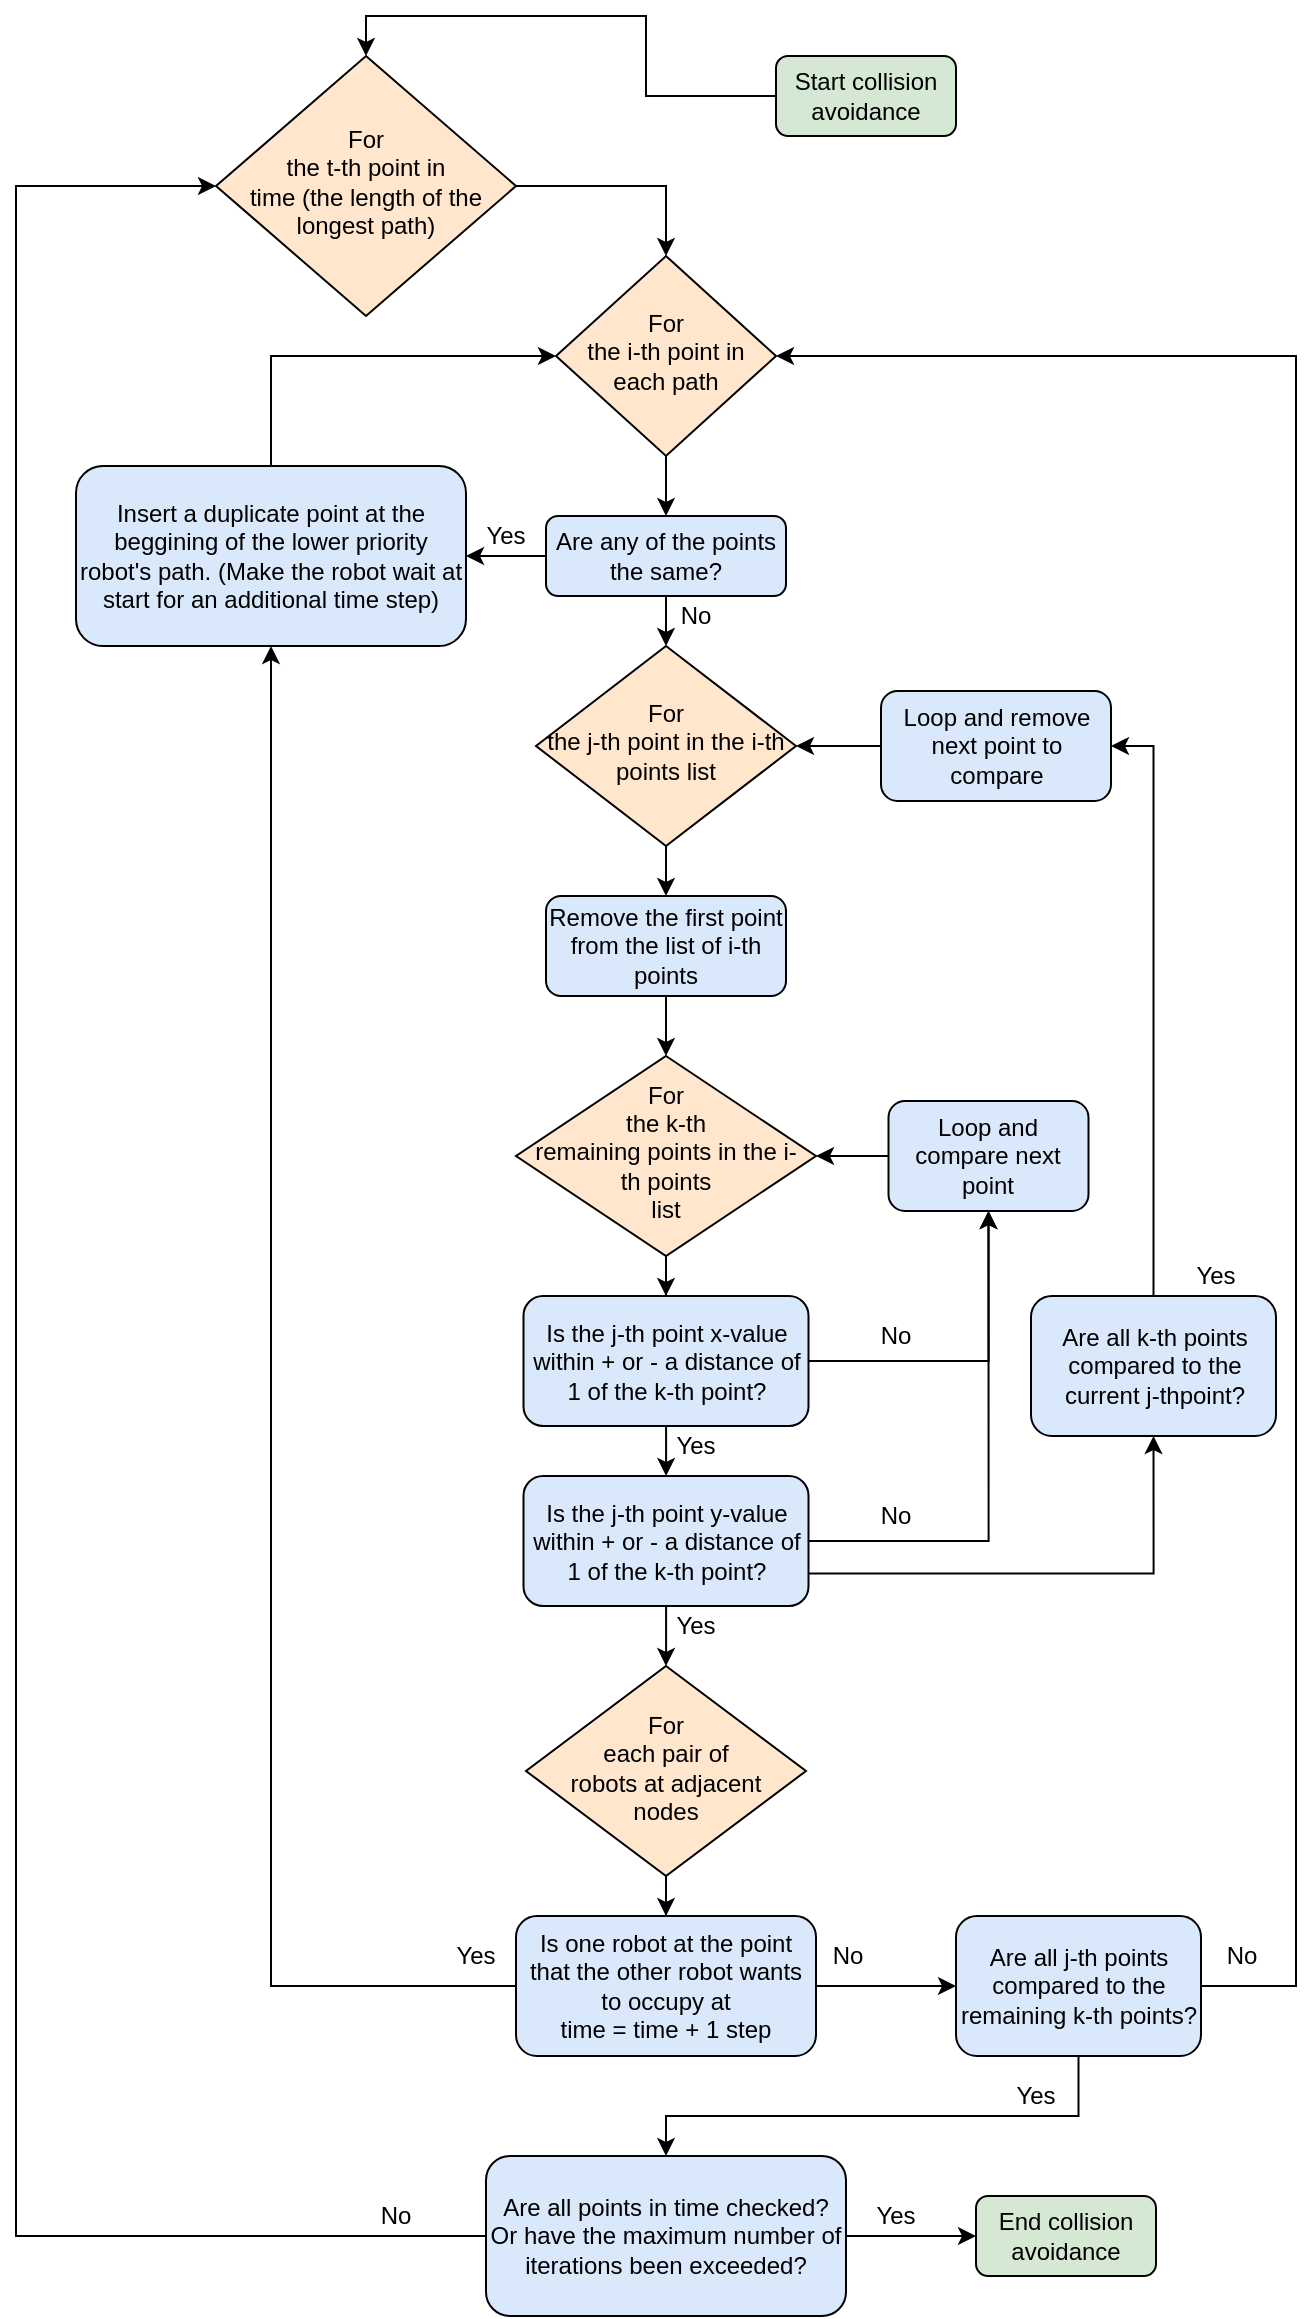 <mxfile version="13.5.6" type="device"><diagram id="C5RBs43oDa-KdzZeNtuy" name="Page-1"><mxGraphModel dx="1127" dy="682" grid="1" gridSize="10" guides="1" tooltips="1" connect="1" arrows="1" fold="1" page="1" pageScale="1" pageWidth="827" pageHeight="1169" math="0" shadow="0"><root><mxCell id="WIyWlLk6GJQsqaUBKTNV-0"/><mxCell id="WIyWlLk6GJQsqaUBKTNV-1" parent="WIyWlLk6GJQsqaUBKTNV-0"/><mxCell id="QpSsNMMfmpBdl-9usE7_-47" value="" style="edgeStyle=orthogonalEdgeStyle;rounded=0;orthogonalLoop=1;jettySize=auto;html=1;" edge="1" parent="WIyWlLk6GJQsqaUBKTNV-1" source="QpSsNMMfmpBdl-9usE7_-28" target="QpSsNMMfmpBdl-9usE7_-36"><mxGeometry relative="1" as="geometry"/></mxCell><mxCell id="QpSsNMMfmpBdl-9usE7_-63" style="edgeStyle=orthogonalEdgeStyle;rounded=0;orthogonalLoop=1;jettySize=auto;html=1;entryX=1;entryY=0.5;entryDx=0;entryDy=0;" edge="1" parent="WIyWlLk6GJQsqaUBKTNV-1" source="QpSsNMMfmpBdl-9usE7_-28" target="QpSsNMMfmpBdl-9usE7_-31"><mxGeometry relative="1" as="geometry"/></mxCell><mxCell id="QpSsNMMfmpBdl-9usE7_-28" value="Are any of the points the same?" style="rounded=1;whiteSpace=wrap;html=1;fontSize=12;glass=0;strokeWidth=1;shadow=0;fillColor=#dae8fc;" vertex="1" parent="WIyWlLk6GJQsqaUBKTNV-1"><mxGeometry x="325" y="259" width="120" height="40" as="geometry"/></mxCell><mxCell id="QpSsNMMfmpBdl-9usE7_-30" value="" style="edgeStyle=orthogonalEdgeStyle;rounded=0;orthogonalLoop=1;jettySize=auto;html=1;" edge="1" parent="WIyWlLk6GJQsqaUBKTNV-1" source="QpSsNMMfmpBdl-9usE7_-29" target="QpSsNMMfmpBdl-9usE7_-28"><mxGeometry relative="1" as="geometry"/></mxCell><mxCell id="QpSsNMMfmpBdl-9usE7_-29" value="&lt;div&gt;For&lt;/div&gt;&lt;div&gt;the i-th point in each path&lt;/div&gt;" style="rhombus;whiteSpace=wrap;html=1;shadow=0;fontFamily=Helvetica;fontSize=12;align=center;strokeWidth=1;spacing=6;spacingTop=-4;fillColor=#ffe6cc;" vertex="1" parent="WIyWlLk6GJQsqaUBKTNV-1"><mxGeometry x="330" y="129" width="110" height="100" as="geometry"/></mxCell><mxCell id="QpSsNMMfmpBdl-9usE7_-96" style="edgeStyle=orthogonalEdgeStyle;rounded=0;orthogonalLoop=1;jettySize=auto;html=1;entryX=0;entryY=0.5;entryDx=0;entryDy=0;" edge="1" parent="WIyWlLk6GJQsqaUBKTNV-1" source="QpSsNMMfmpBdl-9usE7_-31" target="QpSsNMMfmpBdl-9usE7_-29"><mxGeometry relative="1" as="geometry"><Array as="points"><mxPoint x="188" y="179"/></Array></mxGeometry></mxCell><mxCell id="QpSsNMMfmpBdl-9usE7_-31" value="Insert a duplicate point at the beggining of the lower priority robot's path. (Make the robot wait at start for an additional time step)" style="rounded=1;whiteSpace=wrap;html=1;fontSize=12;glass=0;strokeWidth=1;shadow=0;fillColor=#dae8fc;" vertex="1" parent="WIyWlLk6GJQsqaUBKTNV-1"><mxGeometry x="90" y="234" width="195" height="90" as="geometry"/></mxCell><mxCell id="QpSsNMMfmpBdl-9usE7_-54" value="" style="edgeStyle=orthogonalEdgeStyle;rounded=0;orthogonalLoop=1;jettySize=auto;html=1;entryX=0.5;entryY=0;entryDx=0;entryDy=0;" edge="1" parent="WIyWlLk6GJQsqaUBKTNV-1" source="QpSsNMMfmpBdl-9usE7_-34" target="QpSsNMMfmpBdl-9usE7_-52"><mxGeometry relative="1" as="geometry"><mxPoint x="385" y="584" as="targetPoint"/></mxGeometry></mxCell><mxCell id="QpSsNMMfmpBdl-9usE7_-34" value="Remove the first point from the list of i-th points" style="rounded=1;whiteSpace=wrap;html=1;fontSize=12;glass=0;strokeWidth=1;shadow=0;fillColor=#dae8fc;" vertex="1" parent="WIyWlLk6GJQsqaUBKTNV-1"><mxGeometry x="325" y="449" width="120" height="50" as="geometry"/></mxCell><mxCell id="QpSsNMMfmpBdl-9usE7_-51" value="" style="edgeStyle=orthogonalEdgeStyle;rounded=0;orthogonalLoop=1;jettySize=auto;html=1;" edge="1" parent="WIyWlLk6GJQsqaUBKTNV-1" source="QpSsNMMfmpBdl-9usE7_-36" target="QpSsNMMfmpBdl-9usE7_-34"><mxGeometry relative="1" as="geometry"/></mxCell><mxCell id="QpSsNMMfmpBdl-9usE7_-36" value="&lt;div&gt;For&lt;/div&gt;&lt;div&gt;the j-th point in the i-th points list&lt;/div&gt;" style="rhombus;whiteSpace=wrap;html=1;shadow=0;fontFamily=Helvetica;fontSize=12;align=center;strokeWidth=1;spacing=6;spacingTop=-4;fillColor=#ffe6cc;" vertex="1" parent="WIyWlLk6GJQsqaUBKTNV-1"><mxGeometry x="320" y="324" width="130" height="100" as="geometry"/></mxCell><mxCell id="QpSsNMMfmpBdl-9usE7_-45" value="" style="edgeStyle=orthogonalEdgeStyle;rounded=0;orthogonalLoop=1;jettySize=auto;html=1;" edge="1" parent="WIyWlLk6GJQsqaUBKTNV-1" source="QpSsNMMfmpBdl-9usE7_-37" target="QpSsNMMfmpBdl-9usE7_-38"><mxGeometry relative="1" as="geometry"/></mxCell><mxCell id="QpSsNMMfmpBdl-9usE7_-76" style="edgeStyle=orthogonalEdgeStyle;rounded=0;orthogonalLoop=1;jettySize=auto;html=1;entryX=0.5;entryY=1;entryDx=0;entryDy=0;" edge="1" parent="WIyWlLk6GJQsqaUBKTNV-1" source="QpSsNMMfmpBdl-9usE7_-37" target="QpSsNMMfmpBdl-9usE7_-55"><mxGeometry relative="1" as="geometry"><mxPoint x="540" y="682" as="targetPoint"/></mxGeometry></mxCell><mxCell id="QpSsNMMfmpBdl-9usE7_-37" value="Is the j-th point x-value within + or - a distance of 1 of the k-th point?" style="rounded=1;whiteSpace=wrap;html=1;fontSize=12;glass=0;strokeWidth=1;shadow=0;fillColor=#dae8fc;" vertex="1" parent="WIyWlLk6GJQsqaUBKTNV-1"><mxGeometry x="313.75" y="649" width="142.5" height="65" as="geometry"/></mxCell><mxCell id="QpSsNMMfmpBdl-9usE7_-60" style="edgeStyle=orthogonalEdgeStyle;rounded=0;orthogonalLoop=1;jettySize=auto;html=1;entryX=0.5;entryY=0;entryDx=0;entryDy=0;" edge="1" parent="WIyWlLk6GJQsqaUBKTNV-1" source="QpSsNMMfmpBdl-9usE7_-38" target="QpSsNMMfmpBdl-9usE7_-57"><mxGeometry relative="1" as="geometry"/></mxCell><mxCell id="QpSsNMMfmpBdl-9usE7_-75" style="edgeStyle=orthogonalEdgeStyle;rounded=0;orthogonalLoop=1;jettySize=auto;html=1;entryX=0.5;entryY=1;entryDx=0;entryDy=0;" edge="1" parent="WIyWlLk6GJQsqaUBKTNV-1" source="QpSsNMMfmpBdl-9usE7_-38" target="QpSsNMMfmpBdl-9usE7_-55"><mxGeometry relative="1" as="geometry"/></mxCell><mxCell id="QpSsNMMfmpBdl-9usE7_-80" style="edgeStyle=orthogonalEdgeStyle;rounded=0;orthogonalLoop=1;jettySize=auto;html=1;entryX=0.5;entryY=1;entryDx=0;entryDy=0;exitX=1;exitY=0.75;exitDx=0;exitDy=0;" edge="1" parent="WIyWlLk6GJQsqaUBKTNV-1" source="QpSsNMMfmpBdl-9usE7_-38" target="QpSsNMMfmpBdl-9usE7_-81"><mxGeometry relative="1" as="geometry"><mxPoint x="650" y="771.5" as="targetPoint"/></mxGeometry></mxCell><mxCell id="QpSsNMMfmpBdl-9usE7_-38" value="Is the j-th point y-value within + or - a distance of 1 of the k-th point?" style="rounded=1;whiteSpace=wrap;html=1;fontSize=12;glass=0;strokeWidth=1;shadow=0;fillColor=#dae8fc;" vertex="1" parent="WIyWlLk6GJQsqaUBKTNV-1"><mxGeometry x="313.75" y="739" width="142.5" height="65" as="geometry"/></mxCell><mxCell id="QpSsNMMfmpBdl-9usE7_-85" style="edgeStyle=orthogonalEdgeStyle;rounded=0;orthogonalLoop=1;jettySize=auto;html=1;entryX=0.5;entryY=1;entryDx=0;entryDy=0;" edge="1" parent="WIyWlLk6GJQsqaUBKTNV-1" source="QpSsNMMfmpBdl-9usE7_-39" target="QpSsNMMfmpBdl-9usE7_-31"><mxGeometry relative="1" as="geometry"><mxPoint x="150" y="689" as="targetPoint"/></mxGeometry></mxCell><mxCell id="QpSsNMMfmpBdl-9usE7_-86" style="edgeStyle=orthogonalEdgeStyle;rounded=0;orthogonalLoop=1;jettySize=auto;html=1;entryX=0;entryY=0.5;entryDx=0;entryDy=0;" edge="1" parent="WIyWlLk6GJQsqaUBKTNV-1" source="QpSsNMMfmpBdl-9usE7_-39" target="QpSsNMMfmpBdl-9usE7_-83"><mxGeometry relative="1" as="geometry"/></mxCell><mxCell id="QpSsNMMfmpBdl-9usE7_-39" value="&lt;div&gt;Is one robot at the point that the other robot wants to occupy at &lt;br&gt;&lt;/div&gt;&lt;div&gt;time = time + 1 step&lt;/div&gt;" style="rounded=1;whiteSpace=wrap;html=1;fontSize=12;glass=0;strokeWidth=1;shadow=0;fillColor=#dae8fc;" vertex="1" parent="WIyWlLk6GJQsqaUBKTNV-1"><mxGeometry x="310" y="959" width="150" height="70" as="geometry"/></mxCell><mxCell id="QpSsNMMfmpBdl-9usE7_-59" style="edgeStyle=orthogonalEdgeStyle;rounded=0;orthogonalLoop=1;jettySize=auto;html=1;entryX=0.5;entryY=0;entryDx=0;entryDy=0;" edge="1" parent="WIyWlLk6GJQsqaUBKTNV-1" source="QpSsNMMfmpBdl-9usE7_-52" target="QpSsNMMfmpBdl-9usE7_-37"><mxGeometry relative="1" as="geometry"/></mxCell><mxCell id="QpSsNMMfmpBdl-9usE7_-52" value="&lt;div&gt;For&lt;/div&gt;&lt;div&gt;the k-th&lt;br&gt;&lt;/div&gt;&lt;div&gt;remaining points in the i-th points&lt;/div&gt;&lt;div&gt;list&lt;/div&gt;" style="rhombus;whiteSpace=wrap;html=1;shadow=0;fontFamily=Helvetica;fontSize=12;align=center;strokeWidth=1;spacing=6;spacingTop=-4;fillColor=#ffe6cc;" vertex="1" parent="WIyWlLk6GJQsqaUBKTNV-1"><mxGeometry x="310" y="529" width="150" height="100" as="geometry"/></mxCell><mxCell id="QpSsNMMfmpBdl-9usE7_-62" style="edgeStyle=orthogonalEdgeStyle;rounded=0;orthogonalLoop=1;jettySize=auto;html=1;entryX=1;entryY=0.5;entryDx=0;entryDy=0;" edge="1" parent="WIyWlLk6GJQsqaUBKTNV-1" source="QpSsNMMfmpBdl-9usE7_-55" target="QpSsNMMfmpBdl-9usE7_-52"><mxGeometry relative="1" as="geometry"/></mxCell><mxCell id="QpSsNMMfmpBdl-9usE7_-55" value="Loop and compare next point " style="rounded=1;whiteSpace=wrap;html=1;fontSize=12;glass=0;strokeWidth=1;shadow=0;fillColor=#dae8fc;" vertex="1" parent="WIyWlLk6GJQsqaUBKTNV-1"><mxGeometry x="496.25" y="551.5" width="100" height="55" as="geometry"/></mxCell><mxCell id="QpSsNMMfmpBdl-9usE7_-61" style="edgeStyle=orthogonalEdgeStyle;rounded=0;orthogonalLoop=1;jettySize=auto;html=1;entryX=0.5;entryY=0;entryDx=0;entryDy=0;" edge="1" parent="WIyWlLk6GJQsqaUBKTNV-1" source="QpSsNMMfmpBdl-9usE7_-57" target="QpSsNMMfmpBdl-9usE7_-39"><mxGeometry relative="1" as="geometry"/></mxCell><mxCell id="QpSsNMMfmpBdl-9usE7_-57" value="&lt;div&gt;For&lt;/div&gt;&lt;div&gt;each pair of &lt;br&gt;&lt;/div&gt;&lt;div&gt;robots at adjacent&lt;/div&gt;&lt;div&gt;nodes&lt;/div&gt;" style="rhombus;whiteSpace=wrap;html=1;shadow=0;fontFamily=Helvetica;fontSize=12;align=center;strokeWidth=1;spacing=6;spacingTop=-4;fillColor=#ffe6cc;" vertex="1" parent="WIyWlLk6GJQsqaUBKTNV-1"><mxGeometry x="315" y="834" width="140" height="105" as="geometry"/></mxCell><mxCell id="QpSsNMMfmpBdl-9usE7_-88" style="edgeStyle=orthogonalEdgeStyle;rounded=0;orthogonalLoop=1;jettySize=auto;html=1;entryX=0.5;entryY=0;entryDx=0;entryDy=0;" edge="1" parent="WIyWlLk6GJQsqaUBKTNV-1" source="QpSsNMMfmpBdl-9usE7_-65" target="QpSsNMMfmpBdl-9usE7_-29"><mxGeometry relative="1" as="geometry"/></mxCell><mxCell id="QpSsNMMfmpBdl-9usE7_-65" value="&lt;div&gt;For&lt;/div&gt;&lt;div&gt;the t-th point in&lt;/div&gt;&lt;div&gt; time (the length of the longest path)&lt;br&gt;&lt;/div&gt;" style="rhombus;whiteSpace=wrap;html=1;shadow=0;fontFamily=Helvetica;fontSize=12;align=center;strokeWidth=1;spacing=6;spacingTop=-4;fillColor=#ffe6cc;" vertex="1" parent="WIyWlLk6GJQsqaUBKTNV-1"><mxGeometry x="160" y="29" width="150" height="130" as="geometry"/></mxCell><mxCell id="QpSsNMMfmpBdl-9usE7_-66" value="No" style="text;html=1;strokeColor=none;fillColor=none;align=center;verticalAlign=middle;whiteSpace=wrap;rounded=0;" vertex="1" parent="WIyWlLk6GJQsqaUBKTNV-1"><mxGeometry x="456.25" y="969" width="40" height="20" as="geometry"/></mxCell><mxCell id="QpSsNMMfmpBdl-9usE7_-67" value="Yes" style="text;html=1;strokeColor=none;fillColor=none;align=center;verticalAlign=middle;whiteSpace=wrap;rounded=0;" vertex="1" parent="WIyWlLk6GJQsqaUBKTNV-1"><mxGeometry x="270" y="969" width="40" height="20" as="geometry"/></mxCell><mxCell id="QpSsNMMfmpBdl-9usE7_-68" value="Yes" style="text;html=1;strokeColor=none;fillColor=none;align=center;verticalAlign=middle;whiteSpace=wrap;rounded=0;" vertex="1" parent="WIyWlLk6GJQsqaUBKTNV-1"><mxGeometry x="640" y="629" width="40" height="20" as="geometry"/></mxCell><mxCell id="QpSsNMMfmpBdl-9usE7_-69" value="No" style="text;html=1;strokeColor=none;fillColor=none;align=center;verticalAlign=middle;whiteSpace=wrap;rounded=0;" vertex="1" parent="WIyWlLk6GJQsqaUBKTNV-1"><mxGeometry x="480" y="749" width="40" height="20" as="geometry"/></mxCell><mxCell id="QpSsNMMfmpBdl-9usE7_-70" value="No" style="text;html=1;strokeColor=none;fillColor=none;align=center;verticalAlign=middle;whiteSpace=wrap;rounded=0;" vertex="1" parent="WIyWlLk6GJQsqaUBKTNV-1"><mxGeometry x="380" y="299" width="40" height="20" as="geometry"/></mxCell><mxCell id="QpSsNMMfmpBdl-9usE7_-71" value="Yes" style="text;html=1;strokeColor=none;fillColor=none;align=center;verticalAlign=middle;whiteSpace=wrap;rounded=0;" vertex="1" parent="WIyWlLk6GJQsqaUBKTNV-1"><mxGeometry x="285" y="259" width="40" height="20" as="geometry"/></mxCell><mxCell id="QpSsNMMfmpBdl-9usE7_-72" value="Yes" style="text;html=1;strokeColor=none;fillColor=none;align=center;verticalAlign=middle;whiteSpace=wrap;rounded=0;" vertex="1" parent="WIyWlLk6GJQsqaUBKTNV-1"><mxGeometry x="380" y="804" width="40" height="20" as="geometry"/></mxCell><mxCell id="QpSsNMMfmpBdl-9usE7_-73" value="Yes" style="text;html=1;strokeColor=none;fillColor=none;align=center;verticalAlign=middle;whiteSpace=wrap;rounded=0;" vertex="1" parent="WIyWlLk6GJQsqaUBKTNV-1"><mxGeometry x="380" y="714" width="40" height="20" as="geometry"/></mxCell><mxCell id="QpSsNMMfmpBdl-9usE7_-77" value="No" style="text;html=1;strokeColor=none;fillColor=none;align=center;verticalAlign=middle;whiteSpace=wrap;rounded=0;" vertex="1" parent="WIyWlLk6GJQsqaUBKTNV-1"><mxGeometry x="480" y="659" width="40" height="20" as="geometry"/></mxCell><mxCell id="QpSsNMMfmpBdl-9usE7_-79" style="edgeStyle=orthogonalEdgeStyle;rounded=0;orthogonalLoop=1;jettySize=auto;html=1;entryX=1;entryY=0.5;entryDx=0;entryDy=0;" edge="1" parent="WIyWlLk6GJQsqaUBKTNV-1" source="QpSsNMMfmpBdl-9usE7_-78" target="QpSsNMMfmpBdl-9usE7_-36"><mxGeometry relative="1" as="geometry"/></mxCell><mxCell id="QpSsNMMfmpBdl-9usE7_-78" value="Loop and remove next point to compare" style="rounded=1;whiteSpace=wrap;html=1;fontSize=12;glass=0;strokeWidth=1;shadow=0;fillColor=#dae8fc;" vertex="1" parent="WIyWlLk6GJQsqaUBKTNV-1"><mxGeometry x="492.5" y="346.5" width="115" height="55" as="geometry"/></mxCell><mxCell id="QpSsNMMfmpBdl-9usE7_-82" style="edgeStyle=orthogonalEdgeStyle;rounded=0;orthogonalLoop=1;jettySize=auto;html=1;entryX=1;entryY=0.5;entryDx=0;entryDy=0;" edge="1" parent="WIyWlLk6GJQsqaUBKTNV-1" source="QpSsNMMfmpBdl-9usE7_-81" target="QpSsNMMfmpBdl-9usE7_-78"><mxGeometry relative="1" as="geometry"/></mxCell><mxCell id="QpSsNMMfmpBdl-9usE7_-81" value="Are all k-th points compared to the current j-thpoint?" style="rounded=1;whiteSpace=wrap;html=1;fontSize=12;glass=0;strokeWidth=1;shadow=0;fillColor=#dae8fc;" vertex="1" parent="WIyWlLk6GJQsqaUBKTNV-1"><mxGeometry x="567.5" y="649" width="122.5" height="70" as="geometry"/></mxCell><mxCell id="QpSsNMMfmpBdl-9usE7_-84" style="edgeStyle=orthogonalEdgeStyle;rounded=0;orthogonalLoop=1;jettySize=auto;html=1;entryX=1;entryY=0.5;entryDx=0;entryDy=0;" edge="1" parent="WIyWlLk6GJQsqaUBKTNV-1" source="QpSsNMMfmpBdl-9usE7_-83" target="QpSsNMMfmpBdl-9usE7_-29"><mxGeometry relative="1" as="geometry"><mxPoint x="722.75" y="419" as="targetPoint"/><Array as="points"><mxPoint x="700" y="994"/><mxPoint x="700" y="179"/></Array></mxGeometry></mxCell><mxCell id="QpSsNMMfmpBdl-9usE7_-90" style="edgeStyle=orthogonalEdgeStyle;rounded=0;orthogonalLoop=1;jettySize=auto;html=1;entryX=0.5;entryY=0;entryDx=0;entryDy=0;" edge="1" parent="WIyWlLk6GJQsqaUBKTNV-1" source="QpSsNMMfmpBdl-9usE7_-83" target="QpSsNMMfmpBdl-9usE7_-89"><mxGeometry relative="1" as="geometry"><Array as="points"><mxPoint x="591" y="1059"/><mxPoint x="385" y="1059"/></Array></mxGeometry></mxCell><mxCell id="QpSsNMMfmpBdl-9usE7_-83" value="Are all j-th points compared to the remaining k-th points?" style="rounded=1;whiteSpace=wrap;html=1;fontSize=12;glass=0;strokeWidth=1;shadow=0;fillColor=#dae8fc;" vertex="1" parent="WIyWlLk6GJQsqaUBKTNV-1"><mxGeometry x="530" y="959" width="122.5" height="70" as="geometry"/></mxCell><mxCell id="QpSsNMMfmpBdl-9usE7_-87" value="No" style="text;html=1;strokeColor=none;fillColor=none;align=center;verticalAlign=middle;whiteSpace=wrap;rounded=0;" vertex="1" parent="WIyWlLk6GJQsqaUBKTNV-1"><mxGeometry x="652.5" y="969" width="40" height="20" as="geometry"/></mxCell><mxCell id="QpSsNMMfmpBdl-9usE7_-93" value="" style="edgeStyle=orthogonalEdgeStyle;rounded=0;orthogonalLoop=1;jettySize=auto;html=1;" edge="1" parent="WIyWlLk6GJQsqaUBKTNV-1" source="QpSsNMMfmpBdl-9usE7_-89" target="QpSsNMMfmpBdl-9usE7_-92"><mxGeometry relative="1" as="geometry"/></mxCell><mxCell id="QpSsNMMfmpBdl-9usE7_-95" style="edgeStyle=orthogonalEdgeStyle;rounded=0;orthogonalLoop=1;jettySize=auto;html=1;entryX=0;entryY=0.5;entryDx=0;entryDy=0;" edge="1" parent="WIyWlLk6GJQsqaUBKTNV-1" source="QpSsNMMfmpBdl-9usE7_-89" target="QpSsNMMfmpBdl-9usE7_-65"><mxGeometry relative="1" as="geometry"><mxPoint x="130" y="521" as="targetPoint"/><Array as="points"><mxPoint x="60" y="1119"/><mxPoint x="60" y="94"/></Array></mxGeometry></mxCell><mxCell id="QpSsNMMfmpBdl-9usE7_-89" value="Are all points in time checked? Or have the maximum number of iterations been exceeded?" style="rounded=1;whiteSpace=wrap;html=1;fontSize=12;glass=0;strokeWidth=1;shadow=0;fillColor=#dae8fc;" vertex="1" parent="WIyWlLk6GJQsqaUBKTNV-1"><mxGeometry x="295" y="1079" width="180" height="80" as="geometry"/></mxCell><mxCell id="QpSsNMMfmpBdl-9usE7_-91" value="Yes" style="text;html=1;strokeColor=none;fillColor=none;align=center;verticalAlign=middle;whiteSpace=wrap;rounded=0;" vertex="1" parent="WIyWlLk6GJQsqaUBKTNV-1"><mxGeometry x="550" y="1039" width="40" height="20" as="geometry"/></mxCell><mxCell id="QpSsNMMfmpBdl-9usE7_-92" value="End collision avoidance" style="whiteSpace=wrap;html=1;rounded=1;shadow=0;strokeWidth=1;fillColor=#d5e8d4;glass=0;" vertex="1" parent="WIyWlLk6GJQsqaUBKTNV-1"><mxGeometry x="540" y="1099" width="90" height="40" as="geometry"/></mxCell><mxCell id="QpSsNMMfmpBdl-9usE7_-94" value="Yes" style="text;html=1;strokeColor=none;fillColor=none;align=center;verticalAlign=middle;whiteSpace=wrap;rounded=0;" vertex="1" parent="WIyWlLk6GJQsqaUBKTNV-1"><mxGeometry x="480" y="1099" width="40" height="20" as="geometry"/></mxCell><mxCell id="QpSsNMMfmpBdl-9usE7_-98" style="edgeStyle=orthogonalEdgeStyle;rounded=0;orthogonalLoop=1;jettySize=auto;html=1;entryX=0.5;entryY=0;entryDx=0;entryDy=0;" edge="1" parent="WIyWlLk6GJQsqaUBKTNV-1" source="QpSsNMMfmpBdl-9usE7_-97" target="QpSsNMMfmpBdl-9usE7_-65"><mxGeometry relative="1" as="geometry"><mxPoint x="330" y="49" as="targetPoint"/></mxGeometry></mxCell><mxCell id="QpSsNMMfmpBdl-9usE7_-97" value="Start collision avoidance" style="whiteSpace=wrap;html=1;rounded=1;shadow=0;strokeWidth=1;fillColor=#d5e8d4;glass=0;" vertex="1" parent="WIyWlLk6GJQsqaUBKTNV-1"><mxGeometry x="440" y="29" width="90" height="40" as="geometry"/></mxCell><mxCell id="QpSsNMMfmpBdl-9usE7_-99" value="No" style="text;html=1;strokeColor=none;fillColor=none;align=center;verticalAlign=middle;whiteSpace=wrap;rounded=0;" vertex="1" parent="WIyWlLk6GJQsqaUBKTNV-1"><mxGeometry x="230" y="1099" width="40" height="20" as="geometry"/></mxCell></root></mxGraphModel></diagram></mxfile>